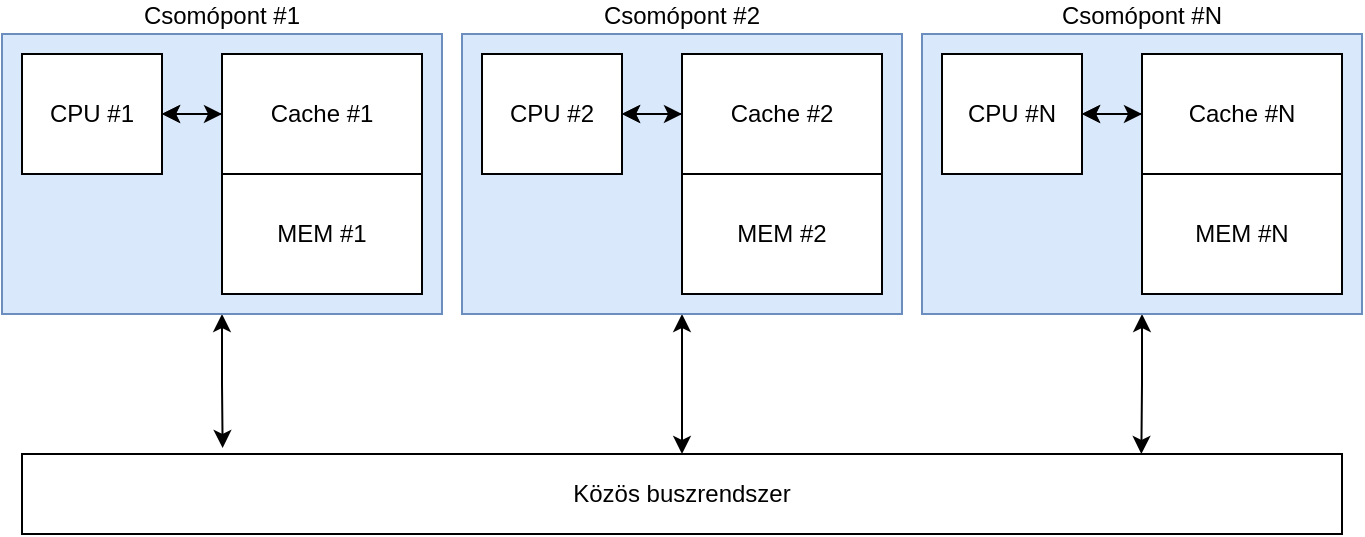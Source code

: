 <mxfile version="14.6.9" type="device"><diagram id="wSPjhHStPY-OhwFIZa9A" name="Page-1"><mxGraphModel dx="1198" dy="623" grid="1" gridSize="10" guides="1" tooltips="1" connect="1" arrows="1" fold="1" page="1" pageScale="1" pageWidth="2336" pageHeight="1654" math="0" shadow="0"><root><mxCell id="0"/><mxCell id="1" parent="0"/><mxCell id="ZOmDFpwF1D4VMM5fJup0-28" style="edgeStyle=orthogonalEdgeStyle;rounded=0;orthogonalLoop=1;jettySize=auto;html=1;exitX=0.5;exitY=1;exitDx=0;exitDy=0;entryX=0.848;entryY=0;entryDx=0;entryDy=0;entryPerimeter=0;startArrow=classic;startFill=1;" edge="1" parent="1" source="ZOmDFpwF1D4VMM5fJup0-25" target="ZOmDFpwF1D4VMM5fJup0-13"><mxGeometry relative="1" as="geometry"/></mxCell><mxCell id="ZOmDFpwF1D4VMM5fJup0-25" value="Csomópont #N" style="rounded=0;whiteSpace=wrap;html=1;fillColor=#dae8fc;strokeColor=#6c8ebf;labelPosition=center;verticalLabelPosition=top;align=center;verticalAlign=bottom;" vertex="1" parent="1"><mxGeometry x="650" y="140" width="220" height="140" as="geometry"/></mxCell><mxCell id="ZOmDFpwF1D4VMM5fJup0-27" style="edgeStyle=orthogonalEdgeStyle;rounded=0;orthogonalLoop=1;jettySize=auto;html=1;exitX=0.5;exitY=1;exitDx=0;exitDy=0;entryX=0.5;entryY=0;entryDx=0;entryDy=0;startArrow=classic;startFill=1;" edge="1" parent="1" source="ZOmDFpwF1D4VMM5fJup0-24" target="ZOmDFpwF1D4VMM5fJup0-13"><mxGeometry relative="1" as="geometry"/></mxCell><mxCell id="ZOmDFpwF1D4VMM5fJup0-24" value="&lt;div&gt;Csomópont #2&lt;/div&gt;" style="rounded=0;whiteSpace=wrap;html=1;fillColor=#dae8fc;strokeColor=#6c8ebf;labelPosition=center;verticalLabelPosition=top;align=center;verticalAlign=bottom;" vertex="1" parent="1"><mxGeometry x="420" y="140" width="220" height="140" as="geometry"/></mxCell><mxCell id="ZOmDFpwF1D4VMM5fJup0-26" style="edgeStyle=orthogonalEdgeStyle;rounded=0;orthogonalLoop=1;jettySize=auto;html=1;exitX=0.5;exitY=1;exitDx=0;exitDy=0;entryX=0.152;entryY=-0.075;entryDx=0;entryDy=0;entryPerimeter=0;startArrow=classic;startFill=1;" edge="1" parent="1" source="ZOmDFpwF1D4VMM5fJup0-23" target="ZOmDFpwF1D4VMM5fJup0-13"><mxGeometry relative="1" as="geometry"/></mxCell><mxCell id="ZOmDFpwF1D4VMM5fJup0-23" value="Csomópont #1" style="rounded=0;whiteSpace=wrap;html=1;fillColor=#dae8fc;strokeColor=#6c8ebf;labelPosition=center;verticalLabelPosition=top;align=center;verticalAlign=bottom;" vertex="1" parent="1"><mxGeometry x="190" y="140" width="220" height="140" as="geometry"/></mxCell><mxCell id="ZOmDFpwF1D4VMM5fJup0-4" value="" style="edgeStyle=orthogonalEdgeStyle;rounded=0;orthogonalLoop=1;jettySize=auto;html=1;startArrow=classic;startFill=1;" edge="1" parent="1" source="ZOmDFpwF1D4VMM5fJup0-1" target="ZOmDFpwF1D4VMM5fJup0-2"><mxGeometry relative="1" as="geometry"/></mxCell><mxCell id="ZOmDFpwF1D4VMM5fJup0-1" value="CPU #1" style="rounded=0;whiteSpace=wrap;html=1;" vertex="1" parent="1"><mxGeometry x="200" y="150" width="70" height="60" as="geometry"/></mxCell><mxCell id="ZOmDFpwF1D4VMM5fJup0-3" style="edgeStyle=orthogonalEdgeStyle;rounded=0;orthogonalLoop=1;jettySize=auto;html=1;entryX=1;entryY=0.5;entryDx=0;entryDy=0;" edge="1" parent="1" source="ZOmDFpwF1D4VMM5fJup0-2" target="ZOmDFpwF1D4VMM5fJup0-1"><mxGeometry relative="1" as="geometry"/></mxCell><mxCell id="ZOmDFpwF1D4VMM5fJup0-2" value="Cache #1" style="rounded=0;whiteSpace=wrap;html=1;" vertex="1" parent="1"><mxGeometry x="300" y="150" width="100" height="60" as="geometry"/></mxCell><mxCell id="ZOmDFpwF1D4VMM5fJup0-5" value="" style="edgeStyle=orthogonalEdgeStyle;rounded=0;orthogonalLoop=1;jettySize=auto;html=1;startArrow=classic;startFill=1;" edge="1" parent="1" source="ZOmDFpwF1D4VMM5fJup0-6" target="ZOmDFpwF1D4VMM5fJup0-8"><mxGeometry relative="1" as="geometry"/></mxCell><mxCell id="ZOmDFpwF1D4VMM5fJup0-6" value="CPU #2" style="rounded=0;whiteSpace=wrap;html=1;" vertex="1" parent="1"><mxGeometry x="430" y="150" width="70" height="60" as="geometry"/></mxCell><mxCell id="ZOmDFpwF1D4VMM5fJup0-7" style="edgeStyle=orthogonalEdgeStyle;rounded=0;orthogonalLoop=1;jettySize=auto;html=1;entryX=1;entryY=0.5;entryDx=0;entryDy=0;" edge="1" parent="1" source="ZOmDFpwF1D4VMM5fJup0-8" target="ZOmDFpwF1D4VMM5fJup0-6"><mxGeometry relative="1" as="geometry"/></mxCell><mxCell id="ZOmDFpwF1D4VMM5fJup0-8" value="Cache #2" style="rounded=0;whiteSpace=wrap;html=1;" vertex="1" parent="1"><mxGeometry x="530" y="150" width="100" height="60" as="geometry"/></mxCell><mxCell id="ZOmDFpwF1D4VMM5fJup0-9" value="" style="edgeStyle=orthogonalEdgeStyle;rounded=0;orthogonalLoop=1;jettySize=auto;html=1;startArrow=classic;startFill=1;" edge="1" parent="1" source="ZOmDFpwF1D4VMM5fJup0-10" target="ZOmDFpwF1D4VMM5fJup0-12"><mxGeometry relative="1" as="geometry"/></mxCell><mxCell id="ZOmDFpwF1D4VMM5fJup0-10" value="CPU #N" style="rounded=0;whiteSpace=wrap;html=1;" vertex="1" parent="1"><mxGeometry x="660" y="150" width="70" height="60" as="geometry"/></mxCell><mxCell id="ZOmDFpwF1D4VMM5fJup0-11" style="edgeStyle=orthogonalEdgeStyle;rounded=0;orthogonalLoop=1;jettySize=auto;html=1;entryX=1;entryY=0.5;entryDx=0;entryDy=0;" edge="1" parent="1" source="ZOmDFpwF1D4VMM5fJup0-12" target="ZOmDFpwF1D4VMM5fJup0-10"><mxGeometry relative="1" as="geometry"/></mxCell><mxCell id="ZOmDFpwF1D4VMM5fJup0-12" value="Cache #N" style="rounded=0;whiteSpace=wrap;html=1;" vertex="1" parent="1"><mxGeometry x="760" y="150" width="100" height="60" as="geometry"/></mxCell><mxCell id="ZOmDFpwF1D4VMM5fJup0-13" value="Közös buszrendszer" style="rounded=0;whiteSpace=wrap;html=1;" vertex="1" parent="1"><mxGeometry x="200" y="350" width="660" height="40" as="geometry"/></mxCell><mxCell id="ZOmDFpwF1D4VMM5fJup0-17" value="MEM #1" style="rounded=0;whiteSpace=wrap;html=1;" vertex="1" parent="1"><mxGeometry x="300" y="210" width="100" height="60" as="geometry"/></mxCell><mxCell id="ZOmDFpwF1D4VMM5fJup0-18" value="MEM #2" style="rounded=0;whiteSpace=wrap;html=1;" vertex="1" parent="1"><mxGeometry x="530" y="210" width="100" height="60" as="geometry"/></mxCell><mxCell id="ZOmDFpwF1D4VMM5fJup0-19" value="MEM #N" style="rounded=0;whiteSpace=wrap;html=1;" vertex="1" parent="1"><mxGeometry x="760" y="210" width="100" height="60" as="geometry"/></mxCell></root></mxGraphModel></diagram></mxfile>